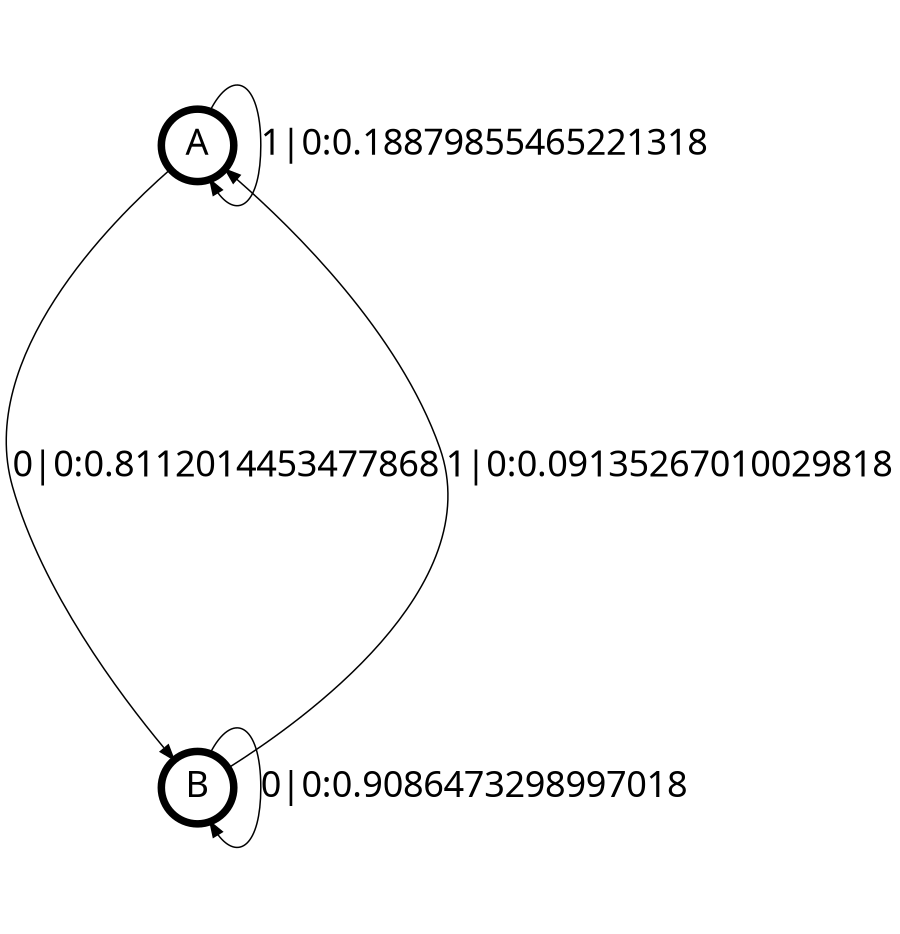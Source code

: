 digraph  {
size = "6,8.5";
ratio = "fill";
node
[shape = circle];
node [fontsize = 24];
node [penwidth = 5];
edge [fontsize = 24];
node [fontname = "CMU Serif Roman"];
graph [fontname = "CMU Serif Roman"];
edge [fontname = "CMU Serif Roman"];
A -> A [label = "1|0:0.18879855465221318\l"];
A -> B [label = "0|0:0.8112014453477868\l"];
B -> A [label = "1|0:0.09135267010029818\l"];
B -> B [label = "0|0:0.9086473298997018\l"];
}